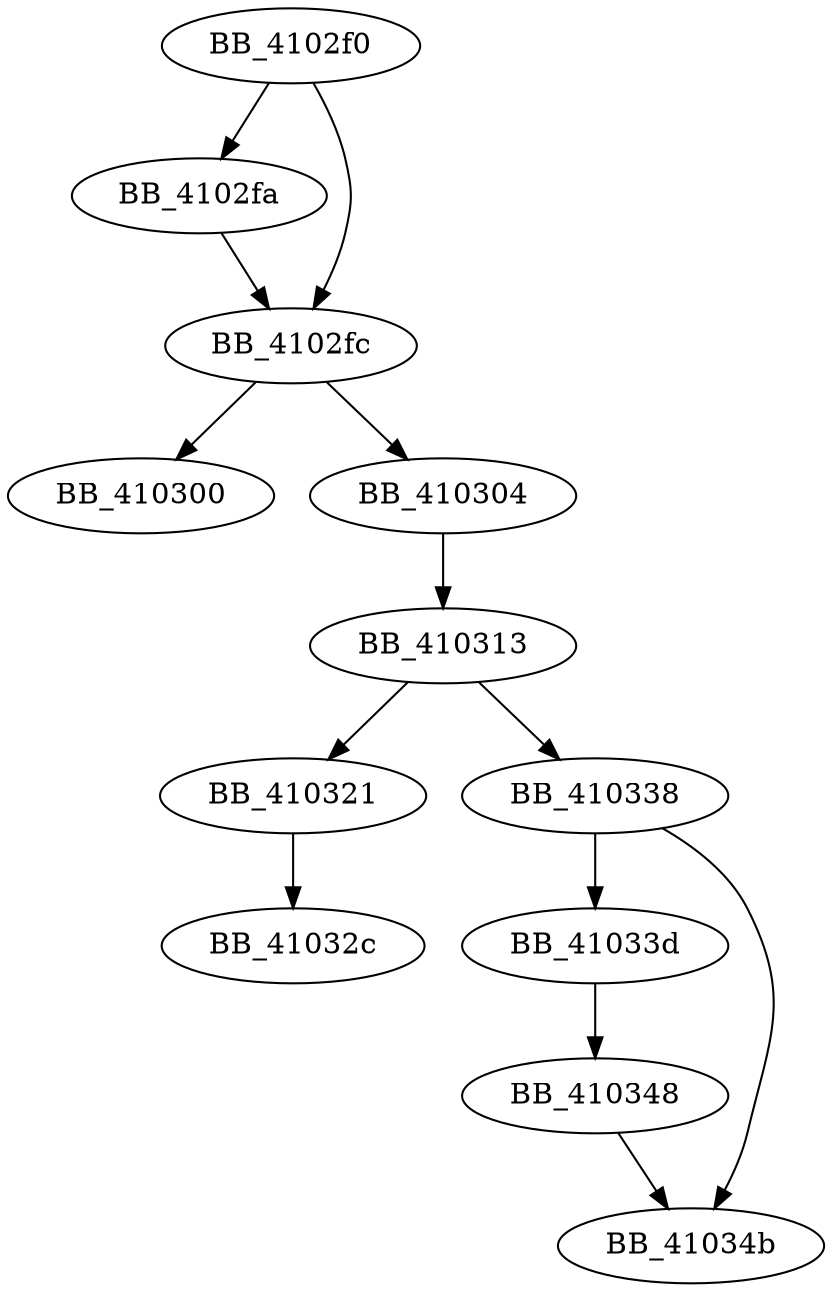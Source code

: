 DiGraph sub_4102F0{
BB_4102f0->BB_4102fa
BB_4102f0->BB_4102fc
BB_4102fa->BB_4102fc
BB_4102fc->BB_410300
BB_4102fc->BB_410304
BB_410304->BB_410313
BB_410313->BB_410321
BB_410313->BB_410338
BB_410321->BB_41032c
BB_410338->BB_41033d
BB_410338->BB_41034b
BB_41033d->BB_410348
BB_410348->BB_41034b
}
